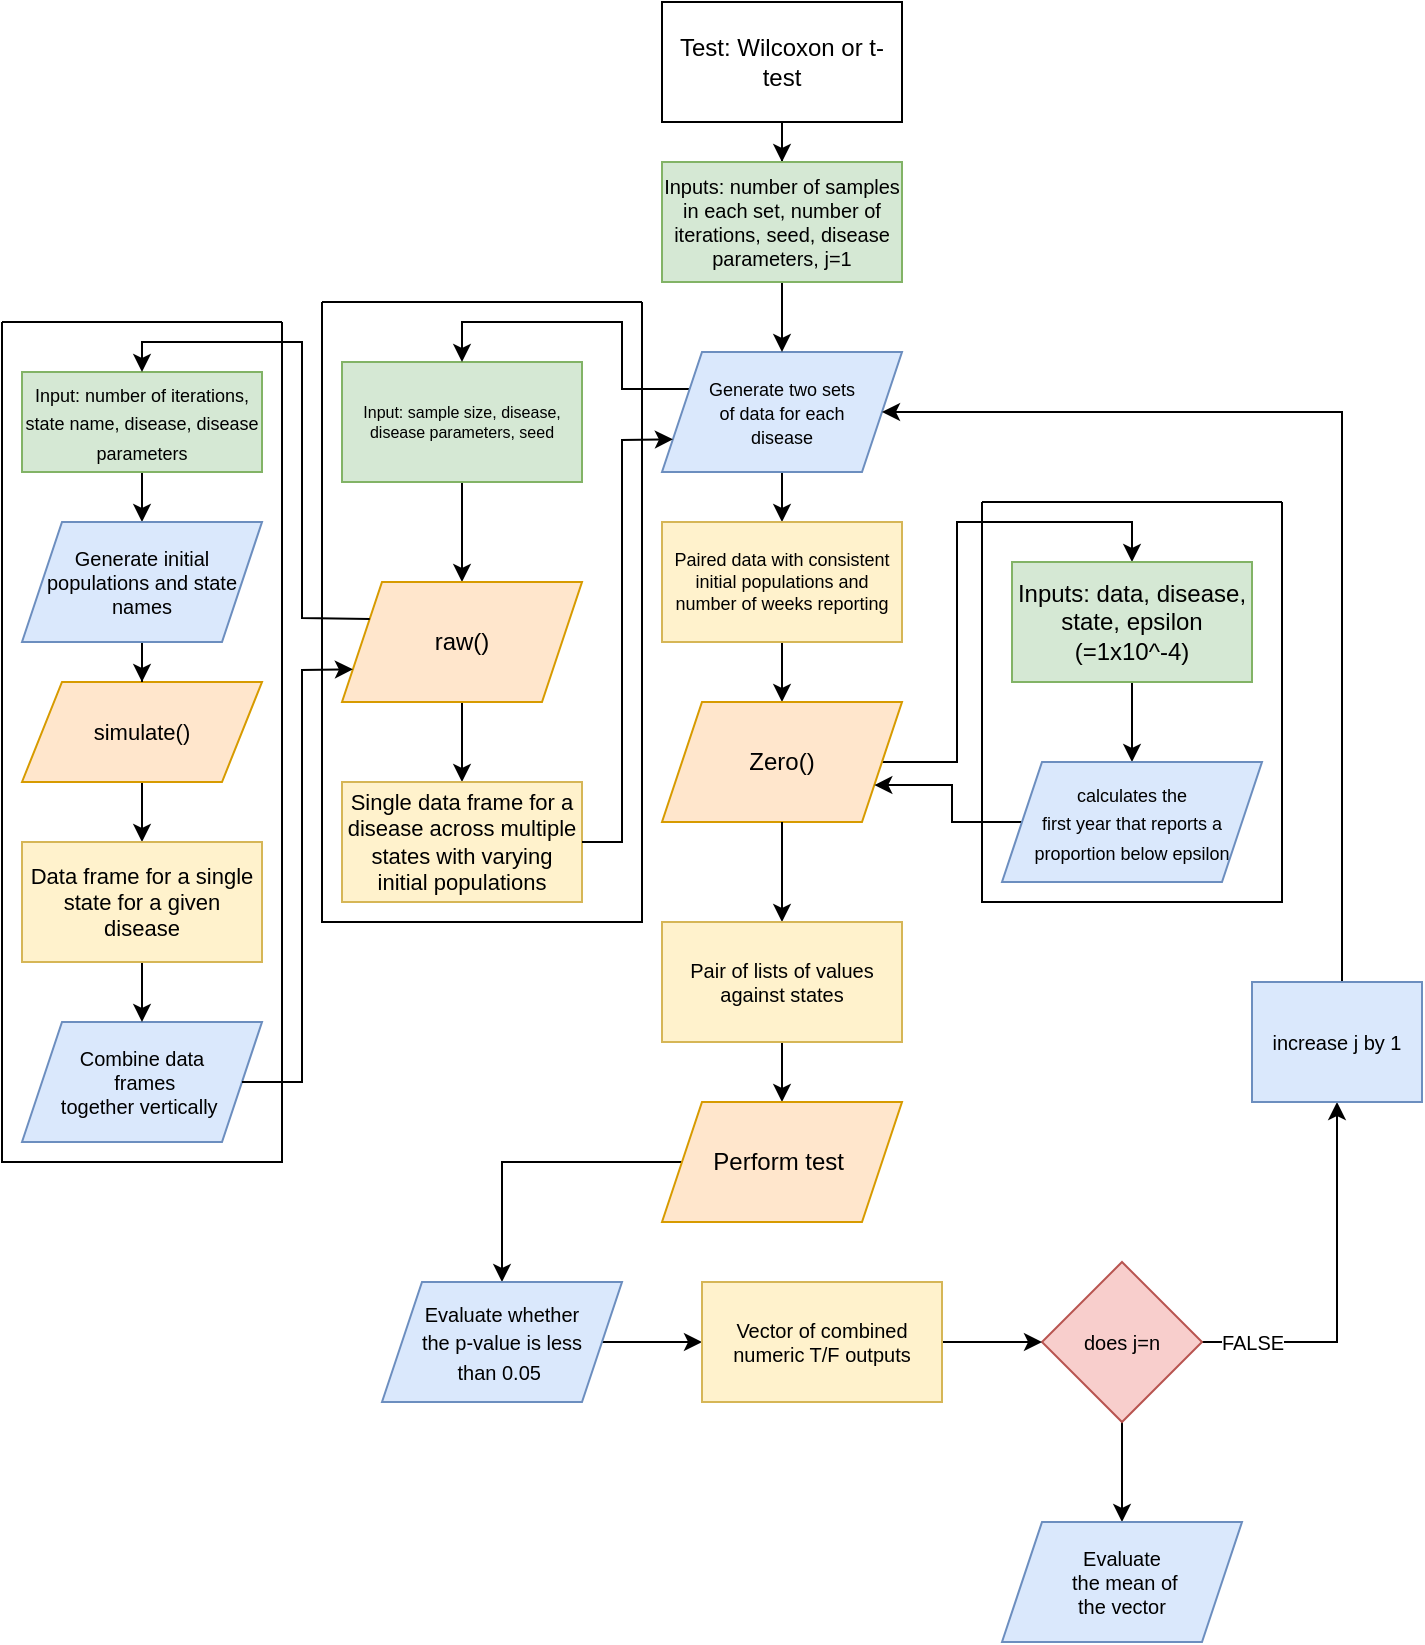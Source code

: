 <mxfile version="20.5.3" type="github">
  <diagram id="C5RBs43oDa-KdzZeNtuy" name="Page-1">
    <mxGraphModel dx="996" dy="620" grid="1" gridSize="10" guides="1" tooltips="1" connect="1" arrows="1" fold="1" page="1" pageScale="1" pageWidth="827" pageHeight="1169" math="0" shadow="0">
      <root>
        <mxCell id="WIyWlLk6GJQsqaUBKTNV-0" />
        <mxCell id="WIyWlLk6GJQsqaUBKTNV-1" parent="WIyWlLk6GJQsqaUBKTNV-0" />
        <mxCell id="jwQ3aFsvd0-K7P7pTV3v-76" value="" style="edgeStyle=orthogonalEdgeStyle;rounded=0;orthogonalLoop=1;jettySize=auto;html=1;fontSize=10;" edge="1" parent="WIyWlLk6GJQsqaUBKTNV-1" source="jwQ3aFsvd0-K7P7pTV3v-0" target="jwQ3aFsvd0-K7P7pTV3v-30">
          <mxGeometry relative="1" as="geometry" />
        </mxCell>
        <mxCell id="jwQ3aFsvd0-K7P7pTV3v-0" value="Test: Wilcoxon or t-test" style="rounded=0;whiteSpace=wrap;html=1;" vertex="1" parent="WIyWlLk6GJQsqaUBKTNV-1">
          <mxGeometry x="370" y="70" width="120" height="60" as="geometry" />
        </mxCell>
        <mxCell id="jwQ3aFsvd0-K7P7pTV3v-21" style="edgeStyle=orthogonalEdgeStyle;rounded=0;orthogonalLoop=1;jettySize=auto;html=1;entryX=0.5;entryY=0;entryDx=0;entryDy=0;fontSize=11;" edge="1" parent="WIyWlLk6GJQsqaUBKTNV-1" source="jwQ3aFsvd0-K7P7pTV3v-8" target="jwQ3aFsvd0-K7P7pTV3v-19">
          <mxGeometry relative="1" as="geometry" />
        </mxCell>
        <mxCell id="jwQ3aFsvd0-K7P7pTV3v-8" value="&lt;font style=&quot;&quot;&gt;&lt;font style=&quot;font-size: 11px;&quot;&gt;simulate()&lt;/font&gt;&lt;br&gt;&lt;/font&gt;" style="shape=parallelogram;perimeter=parallelogramPerimeter;whiteSpace=wrap;html=1;fixedSize=1;rounded=0;fillColor=#ffe6cc;strokeColor=#d79b00;" vertex="1" parent="WIyWlLk6GJQsqaUBKTNV-1">
          <mxGeometry x="50" y="410" width="120" height="50" as="geometry" />
        </mxCell>
        <mxCell id="jwQ3aFsvd0-K7P7pTV3v-11" style="edgeStyle=orthogonalEdgeStyle;rounded=0;orthogonalLoop=1;jettySize=auto;html=1;fontSize=9;entryX=0.5;entryY=0;entryDx=0;entryDy=0;" edge="1" parent="WIyWlLk6GJQsqaUBKTNV-1" source="jwQ3aFsvd0-K7P7pTV3v-9" target="jwQ3aFsvd0-K7P7pTV3v-24">
          <mxGeometry relative="1" as="geometry">
            <mxPoint x="110" y="320" as="targetPoint" />
          </mxGeometry>
        </mxCell>
        <mxCell id="jwQ3aFsvd0-K7P7pTV3v-9" value="&lt;font style=&quot;font-size: 9px;&quot;&gt;Input: number of iterations, state name, disease, disease parameters&lt;/font&gt;" style="rounded=0;whiteSpace=wrap;html=1;fillColor=#d5e8d4;strokeColor=#82b366;" vertex="1" parent="WIyWlLk6GJQsqaUBKTNV-1">
          <mxGeometry x="50" y="255" width="120" height="50" as="geometry" />
        </mxCell>
        <mxCell id="jwQ3aFsvd0-K7P7pTV3v-14" style="edgeStyle=orthogonalEdgeStyle;rounded=0;orthogonalLoop=1;jettySize=auto;html=1;entryX=0.5;entryY=0;entryDx=0;entryDy=0;fontSize=8;" edge="1" parent="WIyWlLk6GJQsqaUBKTNV-1" source="jwQ3aFsvd0-K7P7pTV3v-12" target="jwQ3aFsvd0-K7P7pTV3v-13">
          <mxGeometry relative="1" as="geometry" />
        </mxCell>
        <mxCell id="jwQ3aFsvd0-K7P7pTV3v-12" value="Input: sample size, disease, disease parameters, seed" style="rounded=0;whiteSpace=wrap;html=1;fontSize=8;fillColor=#d5e8d4;strokeColor=#82b366;" vertex="1" parent="WIyWlLk6GJQsqaUBKTNV-1">
          <mxGeometry x="210" y="250" width="120" height="60" as="geometry" />
        </mxCell>
        <mxCell id="jwQ3aFsvd0-K7P7pTV3v-26" style="edgeStyle=orthogonalEdgeStyle;rounded=0;orthogonalLoop=1;jettySize=auto;html=1;entryX=0.5;entryY=0;entryDx=0;entryDy=0;fontSize=10;" edge="1" parent="WIyWlLk6GJQsqaUBKTNV-1" source="jwQ3aFsvd0-K7P7pTV3v-13" target="jwQ3aFsvd0-K7P7pTV3v-23">
          <mxGeometry relative="1" as="geometry" />
        </mxCell>
        <mxCell id="jwQ3aFsvd0-K7P7pTV3v-13" value="&lt;font style=&quot;font-size: 12px;&quot;&gt;raw()&lt;/font&gt;" style="shape=parallelogram;perimeter=parallelogramPerimeter;whiteSpace=wrap;html=1;fixedSize=1;rounded=0;fontSize=8;fillColor=#ffe6cc;strokeColor=#d79b00;" vertex="1" parent="WIyWlLk6GJQsqaUBKTNV-1">
          <mxGeometry x="210" y="360" width="120" height="60" as="geometry" />
        </mxCell>
        <mxCell id="jwQ3aFsvd0-K7P7pTV3v-15" value="" style="endArrow=classic;html=1;rounded=0;fontSize=8;exitX=0;exitY=0.25;exitDx=0;exitDy=0;entryX=0.5;entryY=0;entryDx=0;entryDy=0;" edge="1" parent="WIyWlLk6GJQsqaUBKTNV-1" source="jwQ3aFsvd0-K7P7pTV3v-13" target="jwQ3aFsvd0-K7P7pTV3v-9">
          <mxGeometry width="50" height="50" relative="1" as="geometry">
            <mxPoint x="280" y="390" as="sourcePoint" />
            <mxPoint x="330" y="340" as="targetPoint" />
            <Array as="points">
              <mxPoint x="190" y="378" />
              <mxPoint x="190" y="240" />
              <mxPoint x="110" y="240" />
            </Array>
          </mxGeometry>
        </mxCell>
        <mxCell id="jwQ3aFsvd0-K7P7pTV3v-18" value="&lt;font style=&quot;font-size: 10px;&quot;&gt;Combine data&lt;br&gt;&amp;nbsp;frames &lt;br&gt;together vertically&amp;nbsp;&lt;/font&gt;" style="shape=parallelogram;perimeter=parallelogramPerimeter;whiteSpace=wrap;html=1;fixedSize=1;rounded=0;fontSize=8;fillColor=#dae8fc;strokeColor=#6c8ebf;" vertex="1" parent="WIyWlLk6GJQsqaUBKTNV-1">
          <mxGeometry x="50" y="580" width="120" height="60" as="geometry" />
        </mxCell>
        <mxCell id="jwQ3aFsvd0-K7P7pTV3v-22" style="edgeStyle=orthogonalEdgeStyle;rounded=0;orthogonalLoop=1;jettySize=auto;html=1;entryX=0.5;entryY=0;entryDx=0;entryDy=0;fontSize=11;" edge="1" parent="WIyWlLk6GJQsqaUBKTNV-1" source="jwQ3aFsvd0-K7P7pTV3v-19" target="jwQ3aFsvd0-K7P7pTV3v-18">
          <mxGeometry relative="1" as="geometry" />
        </mxCell>
        <mxCell id="jwQ3aFsvd0-K7P7pTV3v-19" value="Data frame for a single state for a given disease" style="rounded=0;whiteSpace=wrap;html=1;fontSize=11;fillColor=#fff2cc;strokeColor=#d6b656;" vertex="1" parent="WIyWlLk6GJQsqaUBKTNV-1">
          <mxGeometry x="50" y="490" width="120" height="60" as="geometry" />
        </mxCell>
        <mxCell id="jwQ3aFsvd0-K7P7pTV3v-20" value="" style="endArrow=classic;html=1;rounded=0;fontSize=11;exitX=1;exitY=0.5;exitDx=0;exitDy=0;entryX=0;entryY=0.75;entryDx=0;entryDy=0;" edge="1" parent="WIyWlLk6GJQsqaUBKTNV-1" source="jwQ3aFsvd0-K7P7pTV3v-18" target="jwQ3aFsvd0-K7P7pTV3v-13">
          <mxGeometry width="50" height="50" relative="1" as="geometry">
            <mxPoint x="210" y="640" as="sourcePoint" />
            <mxPoint x="260" y="590" as="targetPoint" />
            <Array as="points">
              <mxPoint x="190" y="610" />
              <mxPoint x="190" y="404" />
            </Array>
          </mxGeometry>
        </mxCell>
        <mxCell id="jwQ3aFsvd0-K7P7pTV3v-23" value="Single data frame for a disease across multiple states with varying initial populations" style="rounded=0;whiteSpace=wrap;html=1;fontSize=11;fillColor=#fff2cc;strokeColor=#d6b656;" vertex="1" parent="WIyWlLk6GJQsqaUBKTNV-1">
          <mxGeometry x="210" y="460" width="120" height="60" as="geometry" />
        </mxCell>
        <mxCell id="jwQ3aFsvd0-K7P7pTV3v-25" style="edgeStyle=orthogonalEdgeStyle;rounded=0;orthogonalLoop=1;jettySize=auto;html=1;entryX=0.5;entryY=0;entryDx=0;entryDy=0;fontSize=10;" edge="1" parent="WIyWlLk6GJQsqaUBKTNV-1" source="jwQ3aFsvd0-K7P7pTV3v-24" target="jwQ3aFsvd0-K7P7pTV3v-8">
          <mxGeometry relative="1" as="geometry" />
        </mxCell>
        <mxCell id="jwQ3aFsvd0-K7P7pTV3v-24" value="Generate initial populations and state names" style="shape=parallelogram;perimeter=parallelogramPerimeter;whiteSpace=wrap;html=1;fixedSize=1;rounded=0;fontSize=10;fillColor=#dae8fc;strokeColor=#6c8ebf;" vertex="1" parent="WIyWlLk6GJQsqaUBKTNV-1">
          <mxGeometry x="50" y="330" width="120" height="60" as="geometry" />
        </mxCell>
        <mxCell id="jwQ3aFsvd0-K7P7pTV3v-32" style="edgeStyle=orthogonalEdgeStyle;rounded=0;orthogonalLoop=1;jettySize=auto;html=1;entryX=0.5;entryY=0;entryDx=0;entryDy=0;fontSize=10;exitX=0;exitY=0.25;exitDx=0;exitDy=0;jumpStyle=gap;" edge="1" parent="WIyWlLk6GJQsqaUBKTNV-1" source="jwQ3aFsvd0-K7P7pTV3v-29" target="jwQ3aFsvd0-K7P7pTV3v-12">
          <mxGeometry relative="1" as="geometry" />
        </mxCell>
        <mxCell id="jwQ3aFsvd0-K7P7pTV3v-41" value="" style="edgeStyle=orthogonalEdgeStyle;rounded=0;orthogonalLoop=1;jettySize=auto;html=1;fontSize=9;" edge="1" parent="WIyWlLk6GJQsqaUBKTNV-1" source="jwQ3aFsvd0-K7P7pTV3v-29" target="jwQ3aFsvd0-K7P7pTV3v-39">
          <mxGeometry relative="1" as="geometry" />
        </mxCell>
        <mxCell id="jwQ3aFsvd0-K7P7pTV3v-29" value="&lt;font style=&quot;font-size: 9px;&quot;&gt;Generate two sets &lt;br&gt;of data for each &lt;br&gt;disease&lt;/font&gt;" style="shape=parallelogram;perimeter=parallelogramPerimeter;whiteSpace=wrap;html=1;fixedSize=1;rounded=0;fontSize=10;fillColor=#dae8fc;strokeColor=#6c8ebf;" vertex="1" parent="WIyWlLk6GJQsqaUBKTNV-1">
          <mxGeometry x="370" y="245" width="120" height="60" as="geometry" />
        </mxCell>
        <mxCell id="jwQ3aFsvd0-K7P7pTV3v-31" style="edgeStyle=orthogonalEdgeStyle;rounded=0;orthogonalLoop=1;jettySize=auto;html=1;entryX=0.5;entryY=0;entryDx=0;entryDy=0;fontSize=10;" edge="1" parent="WIyWlLk6GJQsqaUBKTNV-1" source="jwQ3aFsvd0-K7P7pTV3v-30" target="jwQ3aFsvd0-K7P7pTV3v-29">
          <mxGeometry relative="1" as="geometry" />
        </mxCell>
        <mxCell id="jwQ3aFsvd0-K7P7pTV3v-30" value="Inputs: number of samples in each set, number of iterations, seed, disease parameters, j=1" style="rounded=0;whiteSpace=wrap;html=1;fontSize=10;fillColor=#d5e8d4;strokeColor=#82b366;" vertex="1" parent="WIyWlLk6GJQsqaUBKTNV-1">
          <mxGeometry x="370" y="150" width="120" height="60" as="geometry" />
        </mxCell>
        <mxCell id="jwQ3aFsvd0-K7P7pTV3v-34" value="" style="endArrow=classic;html=1;rounded=0;fontSize=10;exitX=1;exitY=0.5;exitDx=0;exitDy=0;entryX=0;entryY=0.75;entryDx=0;entryDy=0;" edge="1" parent="WIyWlLk6GJQsqaUBKTNV-1" source="jwQ3aFsvd0-K7P7pTV3v-23" target="jwQ3aFsvd0-K7P7pTV3v-29">
          <mxGeometry width="50" height="50" relative="1" as="geometry">
            <mxPoint x="360" y="470" as="sourcePoint" />
            <mxPoint x="410" y="420" as="targetPoint" />
            <Array as="points">
              <mxPoint x="350" y="490" />
              <mxPoint x="350" y="289" />
            </Array>
          </mxGeometry>
        </mxCell>
        <mxCell id="jwQ3aFsvd0-K7P7pTV3v-45" style="edgeStyle=orthogonalEdgeStyle;rounded=0;orthogonalLoop=1;jettySize=auto;html=1;entryX=0.5;entryY=0;entryDx=0;entryDy=0;fontSize=9;" edge="1" parent="WIyWlLk6GJQsqaUBKTNV-1" source="jwQ3aFsvd0-K7P7pTV3v-39" target="jwQ3aFsvd0-K7P7pTV3v-44">
          <mxGeometry relative="1" as="geometry" />
        </mxCell>
        <mxCell id="jwQ3aFsvd0-K7P7pTV3v-39" value="Paired data with consistent initial populations and number of weeks reporting" style="rounded=0;whiteSpace=wrap;html=1;fontSize=9;fillColor=#fff2cc;strokeColor=#d6b656;" vertex="1" parent="WIyWlLk6GJQsqaUBKTNV-1">
          <mxGeometry x="370" y="330" width="120" height="60" as="geometry" />
        </mxCell>
        <mxCell id="jwQ3aFsvd0-K7P7pTV3v-47" style="edgeStyle=orthogonalEdgeStyle;rounded=0;orthogonalLoop=1;jettySize=auto;html=1;entryX=0.5;entryY=0;entryDx=0;entryDy=0;fontSize=12;" edge="1" parent="WIyWlLk6GJQsqaUBKTNV-1" source="jwQ3aFsvd0-K7P7pTV3v-44" target="jwQ3aFsvd0-K7P7pTV3v-46">
          <mxGeometry relative="1" as="geometry" />
        </mxCell>
        <mxCell id="jwQ3aFsvd0-K7P7pTV3v-44" value="&lt;font style=&quot;font-size: 12px;&quot;&gt;Zero()&lt;/font&gt;" style="shape=parallelogram;perimeter=parallelogramPerimeter;whiteSpace=wrap;html=1;fixedSize=1;rounded=0;fontSize=9;fillColor=#ffe6cc;strokeColor=#d79b00;" vertex="1" parent="WIyWlLk6GJQsqaUBKTNV-1">
          <mxGeometry x="370" y="420" width="120" height="60" as="geometry" />
        </mxCell>
        <mxCell id="jwQ3aFsvd0-K7P7pTV3v-49" style="edgeStyle=orthogonalEdgeStyle;rounded=0;orthogonalLoop=1;jettySize=auto;html=1;entryX=0.5;entryY=0;entryDx=0;entryDy=0;fontSize=9;" edge="1" parent="WIyWlLk6GJQsqaUBKTNV-1" source="jwQ3aFsvd0-K7P7pTV3v-46" target="jwQ3aFsvd0-K7P7pTV3v-48">
          <mxGeometry relative="1" as="geometry" />
        </mxCell>
        <mxCell id="jwQ3aFsvd0-K7P7pTV3v-46" value="Inputs: data, disease, state, epsilon (=1x10^-4)" style="rounded=0;whiteSpace=wrap;html=1;fontSize=12;fillColor=#d5e8d4;strokeColor=#82b366;" vertex="1" parent="WIyWlLk6GJQsqaUBKTNV-1">
          <mxGeometry x="545" y="350" width="120" height="60" as="geometry" />
        </mxCell>
        <mxCell id="jwQ3aFsvd0-K7P7pTV3v-50" style="edgeStyle=orthogonalEdgeStyle;rounded=0;orthogonalLoop=1;jettySize=auto;html=1;entryX=1;entryY=0.75;entryDx=0;entryDy=0;fontSize=9;" edge="1" parent="WIyWlLk6GJQsqaUBKTNV-1" source="jwQ3aFsvd0-K7P7pTV3v-48" target="jwQ3aFsvd0-K7P7pTV3v-44">
          <mxGeometry relative="1" as="geometry" />
        </mxCell>
        <mxCell id="jwQ3aFsvd0-K7P7pTV3v-48" value="&lt;font style=&quot;font-size: 9px;&quot;&gt;calculates the &lt;br&gt;first year that reports a proportion below epsilon&lt;/font&gt;" style="shape=parallelogram;perimeter=parallelogramPerimeter;whiteSpace=wrap;html=1;fixedSize=1;rounded=0;fontSize=12;fillColor=#dae8fc;strokeColor=#6c8ebf;" vertex="1" parent="WIyWlLk6GJQsqaUBKTNV-1">
          <mxGeometry x="540" y="450" width="130" height="60" as="geometry" />
        </mxCell>
        <mxCell id="jwQ3aFsvd0-K7P7pTV3v-51" value="" style="endArrow=classic;html=1;rounded=0;fontSize=9;exitX=0.5;exitY=1;exitDx=0;exitDy=0;" edge="1" parent="WIyWlLk6GJQsqaUBKTNV-1" source="jwQ3aFsvd0-K7P7pTV3v-44">
          <mxGeometry width="50" height="50" relative="1" as="geometry">
            <mxPoint x="400" y="580" as="sourcePoint" />
            <mxPoint x="430" y="530" as="targetPoint" />
          </mxGeometry>
        </mxCell>
        <mxCell id="jwQ3aFsvd0-K7P7pTV3v-54" style="edgeStyle=orthogonalEdgeStyle;rounded=0;orthogonalLoop=1;jettySize=auto;html=1;entryX=0.5;entryY=0;entryDx=0;entryDy=0;fontSize=10;" edge="1" parent="WIyWlLk6GJQsqaUBKTNV-1" source="jwQ3aFsvd0-K7P7pTV3v-52" target="jwQ3aFsvd0-K7P7pTV3v-53">
          <mxGeometry relative="1" as="geometry" />
        </mxCell>
        <mxCell id="jwQ3aFsvd0-K7P7pTV3v-52" value="&lt;font style=&quot;font-size: 10px;&quot;&gt;Pair of lists of values against states&lt;/font&gt;" style="rounded=0;whiteSpace=wrap;html=1;fontSize=9;fillColor=#fff2cc;strokeColor=#d6b656;" vertex="1" parent="WIyWlLk6GJQsqaUBKTNV-1">
          <mxGeometry x="370" y="530" width="120" height="60" as="geometry" />
        </mxCell>
        <mxCell id="jwQ3aFsvd0-K7P7pTV3v-64" style="edgeStyle=orthogonalEdgeStyle;rounded=0;orthogonalLoop=1;jettySize=auto;html=1;fontSize=12;" edge="1" parent="WIyWlLk6GJQsqaUBKTNV-1" source="jwQ3aFsvd0-K7P7pTV3v-53" target="jwQ3aFsvd0-K7P7pTV3v-63">
          <mxGeometry relative="1" as="geometry" />
        </mxCell>
        <mxCell id="jwQ3aFsvd0-K7P7pTV3v-53" value="&lt;font style=&quot;font-size: 12px;&quot;&gt;Perform test&amp;nbsp;&lt;/font&gt;" style="shape=parallelogram;perimeter=parallelogramPerimeter;whiteSpace=wrap;html=1;fixedSize=1;rounded=0;fontSize=10;fillColor=#ffe6cc;strokeColor=#d79b00;" vertex="1" parent="WIyWlLk6GJQsqaUBKTNV-1">
          <mxGeometry x="370" y="620" width="120" height="60" as="geometry" />
        </mxCell>
        <mxCell id="jwQ3aFsvd0-K7P7pTV3v-67" style="edgeStyle=orthogonalEdgeStyle;rounded=0;orthogonalLoop=1;jettySize=auto;html=1;entryX=0;entryY=0.5;entryDx=0;entryDy=0;fontSize=10;" edge="1" parent="WIyWlLk6GJQsqaUBKTNV-1" source="jwQ3aFsvd0-K7P7pTV3v-63" target="jwQ3aFsvd0-K7P7pTV3v-66">
          <mxGeometry relative="1" as="geometry" />
        </mxCell>
        <mxCell id="jwQ3aFsvd0-K7P7pTV3v-63" value="&lt;font style=&quot;font-size: 10px;&quot;&gt;Evaluate whether &lt;br&gt;the p-value is less &lt;br&gt;than 0.05&amp;nbsp;&lt;/font&gt;" style="shape=parallelogram;perimeter=parallelogramPerimeter;whiteSpace=wrap;html=1;fixedSize=1;rounded=0;fontSize=12;fillColor=#dae8fc;strokeColor=#6c8ebf;" vertex="1" parent="WIyWlLk6GJQsqaUBKTNV-1">
          <mxGeometry x="230" y="710" width="120" height="60" as="geometry" />
        </mxCell>
        <mxCell id="jwQ3aFsvd0-K7P7pTV3v-72" style="edgeStyle=orthogonalEdgeStyle;rounded=0;orthogonalLoop=1;jettySize=auto;html=1;entryX=0.5;entryY=1;entryDx=0;entryDy=0;fontSize=10;" edge="1" parent="WIyWlLk6GJQsqaUBKTNV-1" source="jwQ3aFsvd0-K7P7pTV3v-65" target="jwQ3aFsvd0-K7P7pTV3v-70">
          <mxGeometry relative="1" as="geometry" />
        </mxCell>
        <mxCell id="jwQ3aFsvd0-K7P7pTV3v-73" value="FALSE" style="edgeLabel;html=1;align=center;verticalAlign=middle;resizable=0;points=[];fontSize=10;" vertex="1" connectable="0" parent="jwQ3aFsvd0-K7P7pTV3v-72">
          <mxGeometry x="-0.842" relative="1" as="geometry">
            <mxPoint x="10" as="offset" />
          </mxGeometry>
        </mxCell>
        <mxCell id="jwQ3aFsvd0-K7P7pTV3v-75" style="edgeStyle=orthogonalEdgeStyle;rounded=0;orthogonalLoop=1;jettySize=auto;html=1;entryX=0.5;entryY=0;entryDx=0;entryDy=0;fontSize=10;" edge="1" parent="WIyWlLk6GJQsqaUBKTNV-1" source="jwQ3aFsvd0-K7P7pTV3v-65" target="jwQ3aFsvd0-K7P7pTV3v-74">
          <mxGeometry relative="1" as="geometry" />
        </mxCell>
        <mxCell id="jwQ3aFsvd0-K7P7pTV3v-65" value="does j=n" style="rhombus;whiteSpace=wrap;html=1;rounded=0;fontSize=10;fillColor=#f8cecc;strokeColor=#b85450;" vertex="1" parent="WIyWlLk6GJQsqaUBKTNV-1">
          <mxGeometry x="560" y="700" width="80" height="80" as="geometry" />
        </mxCell>
        <mxCell id="jwQ3aFsvd0-K7P7pTV3v-68" style="edgeStyle=orthogonalEdgeStyle;rounded=0;orthogonalLoop=1;jettySize=auto;html=1;entryX=0;entryY=0.5;entryDx=0;entryDy=0;fontSize=10;" edge="1" parent="WIyWlLk6GJQsqaUBKTNV-1" source="jwQ3aFsvd0-K7P7pTV3v-66" target="jwQ3aFsvd0-K7P7pTV3v-65">
          <mxGeometry relative="1" as="geometry" />
        </mxCell>
        <mxCell id="jwQ3aFsvd0-K7P7pTV3v-66" value="Vector of combined numeric T/F outputs" style="rounded=0;whiteSpace=wrap;html=1;fontSize=10;fillColor=#fff2cc;strokeColor=#d6b656;" vertex="1" parent="WIyWlLk6GJQsqaUBKTNV-1">
          <mxGeometry x="390" y="710" width="120" height="60" as="geometry" />
        </mxCell>
        <mxCell id="jwQ3aFsvd0-K7P7pTV3v-71" style="edgeStyle=orthogonalEdgeStyle;rounded=0;orthogonalLoop=1;jettySize=auto;html=1;entryX=1;entryY=0.5;entryDx=0;entryDy=0;fontSize=10;" edge="1" parent="WIyWlLk6GJQsqaUBKTNV-1" source="jwQ3aFsvd0-K7P7pTV3v-70" target="jwQ3aFsvd0-K7P7pTV3v-29">
          <mxGeometry relative="1" as="geometry">
            <Array as="points">
              <mxPoint x="710" y="275" />
            </Array>
          </mxGeometry>
        </mxCell>
        <mxCell id="jwQ3aFsvd0-K7P7pTV3v-70" value="increase j by 1" style="rounded=0;whiteSpace=wrap;html=1;fontSize=10;fillColor=#dae8fc;strokeColor=#6c8ebf;" vertex="1" parent="WIyWlLk6GJQsqaUBKTNV-1">
          <mxGeometry x="665" y="560" width="85" height="60" as="geometry" />
        </mxCell>
        <mxCell id="jwQ3aFsvd0-K7P7pTV3v-74" value="Evaluate&lt;br&gt;&amp;nbsp;the mean of &lt;br&gt;the vector" style="shape=parallelogram;perimeter=parallelogramPerimeter;whiteSpace=wrap;html=1;fixedSize=1;rounded=0;fontSize=10;fillColor=#dae8fc;strokeColor=#6c8ebf;" vertex="1" parent="WIyWlLk6GJQsqaUBKTNV-1">
          <mxGeometry x="540" y="830" width="120" height="60" as="geometry" />
        </mxCell>
        <mxCell id="jwQ3aFsvd0-K7P7pTV3v-77" value="" style="swimlane;startSize=0;rounded=0;fontSize=10;" vertex="1" parent="WIyWlLk6GJQsqaUBKTNV-1">
          <mxGeometry x="200" y="220" width="160" height="310" as="geometry" />
        </mxCell>
        <mxCell id="jwQ3aFsvd0-K7P7pTV3v-78" value="" style="swimlane;startSize=0;rounded=0;fontSize=10;" vertex="1" parent="WIyWlLk6GJQsqaUBKTNV-1">
          <mxGeometry x="40" y="230" width="140" height="420" as="geometry" />
        </mxCell>
        <mxCell id="jwQ3aFsvd0-K7P7pTV3v-79" value="" style="swimlane;startSize=0;rounded=0;fontSize=10;" vertex="1" parent="WIyWlLk6GJQsqaUBKTNV-1">
          <mxGeometry x="530" y="320" width="150" height="200" as="geometry" />
        </mxCell>
      </root>
    </mxGraphModel>
  </diagram>
</mxfile>
